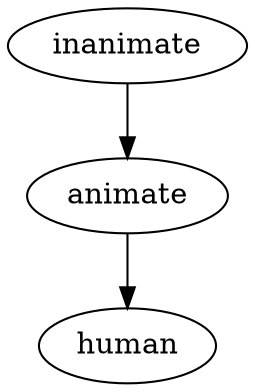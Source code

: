 digraph animacy {
	/*
	This is a semantic feature of the noun so I'm proceeding for now with the 
	assumption it wouldn't be marked by itself in inflection.  Maybe I should do otherwise.  
	*/
	graph [odds = 0];
	graph [conflation = "{sex: 0.25}"];
	edge [twoway = 1];
	/* 
	WALS says inanimates never take associativity productively.  
	(This doesn't quite achieve that; both ends might be seeds.)
	*/
	inanimate [syncretism = "{associativity: 40}"];
	inanimate -> animate;
	// Often there is no three-way distinction.
	animate [seed_retention = 0.5]; 
	animate [syncretism = "{number: 0.1}"];
	animate [product_with = "[sex]"];
	animate -> human;
	human [syncretism = "{number: 0.01}"]; // this doesn't _quite_ behave as a strict universal, eh
	human [product_with = "[sex]"];
	// more, incl. 'is a pronoun'?  see for inst WALS ch. 34
}
